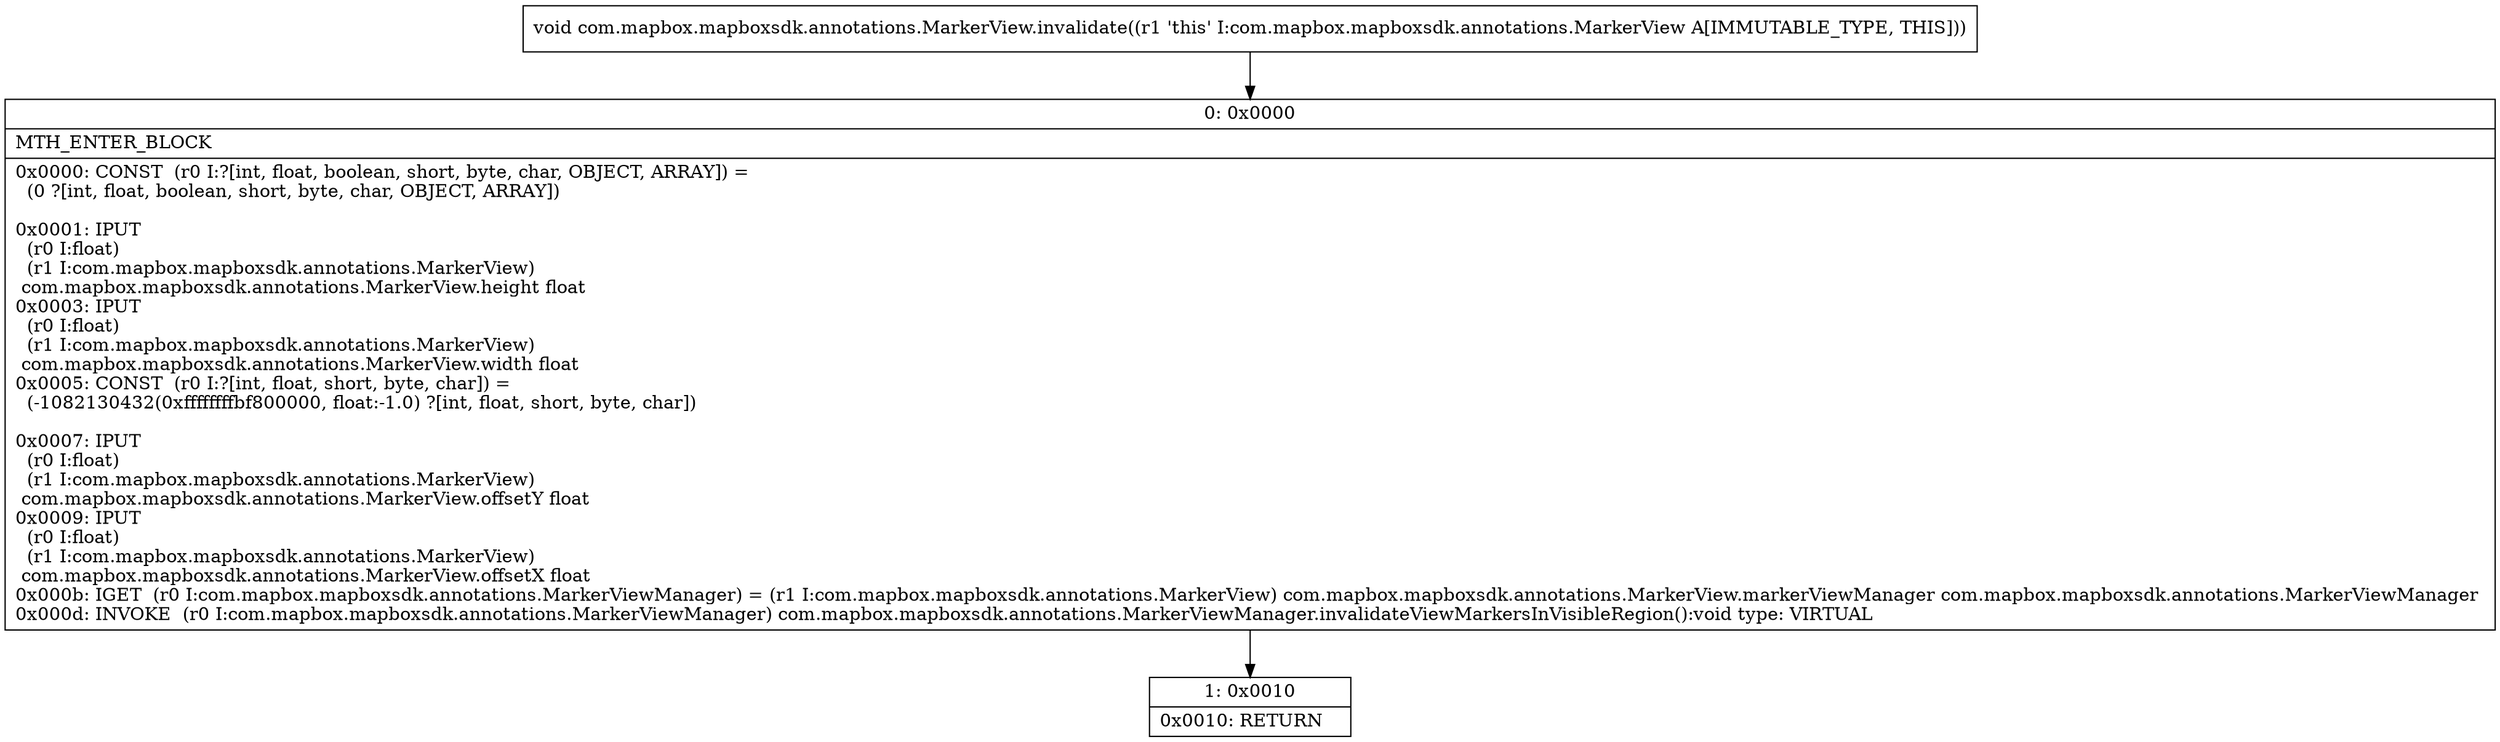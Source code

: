 digraph "CFG forcom.mapbox.mapboxsdk.annotations.MarkerView.invalidate()V" {
Node_0 [shape=record,label="{0\:\ 0x0000|MTH_ENTER_BLOCK\l|0x0000: CONST  (r0 I:?[int, float, boolean, short, byte, char, OBJECT, ARRAY]) = \l  (0 ?[int, float, boolean, short, byte, char, OBJECT, ARRAY])\l \l0x0001: IPUT  \l  (r0 I:float)\l  (r1 I:com.mapbox.mapboxsdk.annotations.MarkerView)\l com.mapbox.mapboxsdk.annotations.MarkerView.height float \l0x0003: IPUT  \l  (r0 I:float)\l  (r1 I:com.mapbox.mapboxsdk.annotations.MarkerView)\l com.mapbox.mapboxsdk.annotations.MarkerView.width float \l0x0005: CONST  (r0 I:?[int, float, short, byte, char]) = \l  (\-1082130432(0xffffffffbf800000, float:\-1.0) ?[int, float, short, byte, char])\l \l0x0007: IPUT  \l  (r0 I:float)\l  (r1 I:com.mapbox.mapboxsdk.annotations.MarkerView)\l com.mapbox.mapboxsdk.annotations.MarkerView.offsetY float \l0x0009: IPUT  \l  (r0 I:float)\l  (r1 I:com.mapbox.mapboxsdk.annotations.MarkerView)\l com.mapbox.mapboxsdk.annotations.MarkerView.offsetX float \l0x000b: IGET  (r0 I:com.mapbox.mapboxsdk.annotations.MarkerViewManager) = (r1 I:com.mapbox.mapboxsdk.annotations.MarkerView) com.mapbox.mapboxsdk.annotations.MarkerView.markerViewManager com.mapbox.mapboxsdk.annotations.MarkerViewManager \l0x000d: INVOKE  (r0 I:com.mapbox.mapboxsdk.annotations.MarkerViewManager) com.mapbox.mapboxsdk.annotations.MarkerViewManager.invalidateViewMarkersInVisibleRegion():void type: VIRTUAL \l}"];
Node_1 [shape=record,label="{1\:\ 0x0010|0x0010: RETURN   \l}"];
MethodNode[shape=record,label="{void com.mapbox.mapboxsdk.annotations.MarkerView.invalidate((r1 'this' I:com.mapbox.mapboxsdk.annotations.MarkerView A[IMMUTABLE_TYPE, THIS])) }"];
MethodNode -> Node_0;
Node_0 -> Node_1;
}

